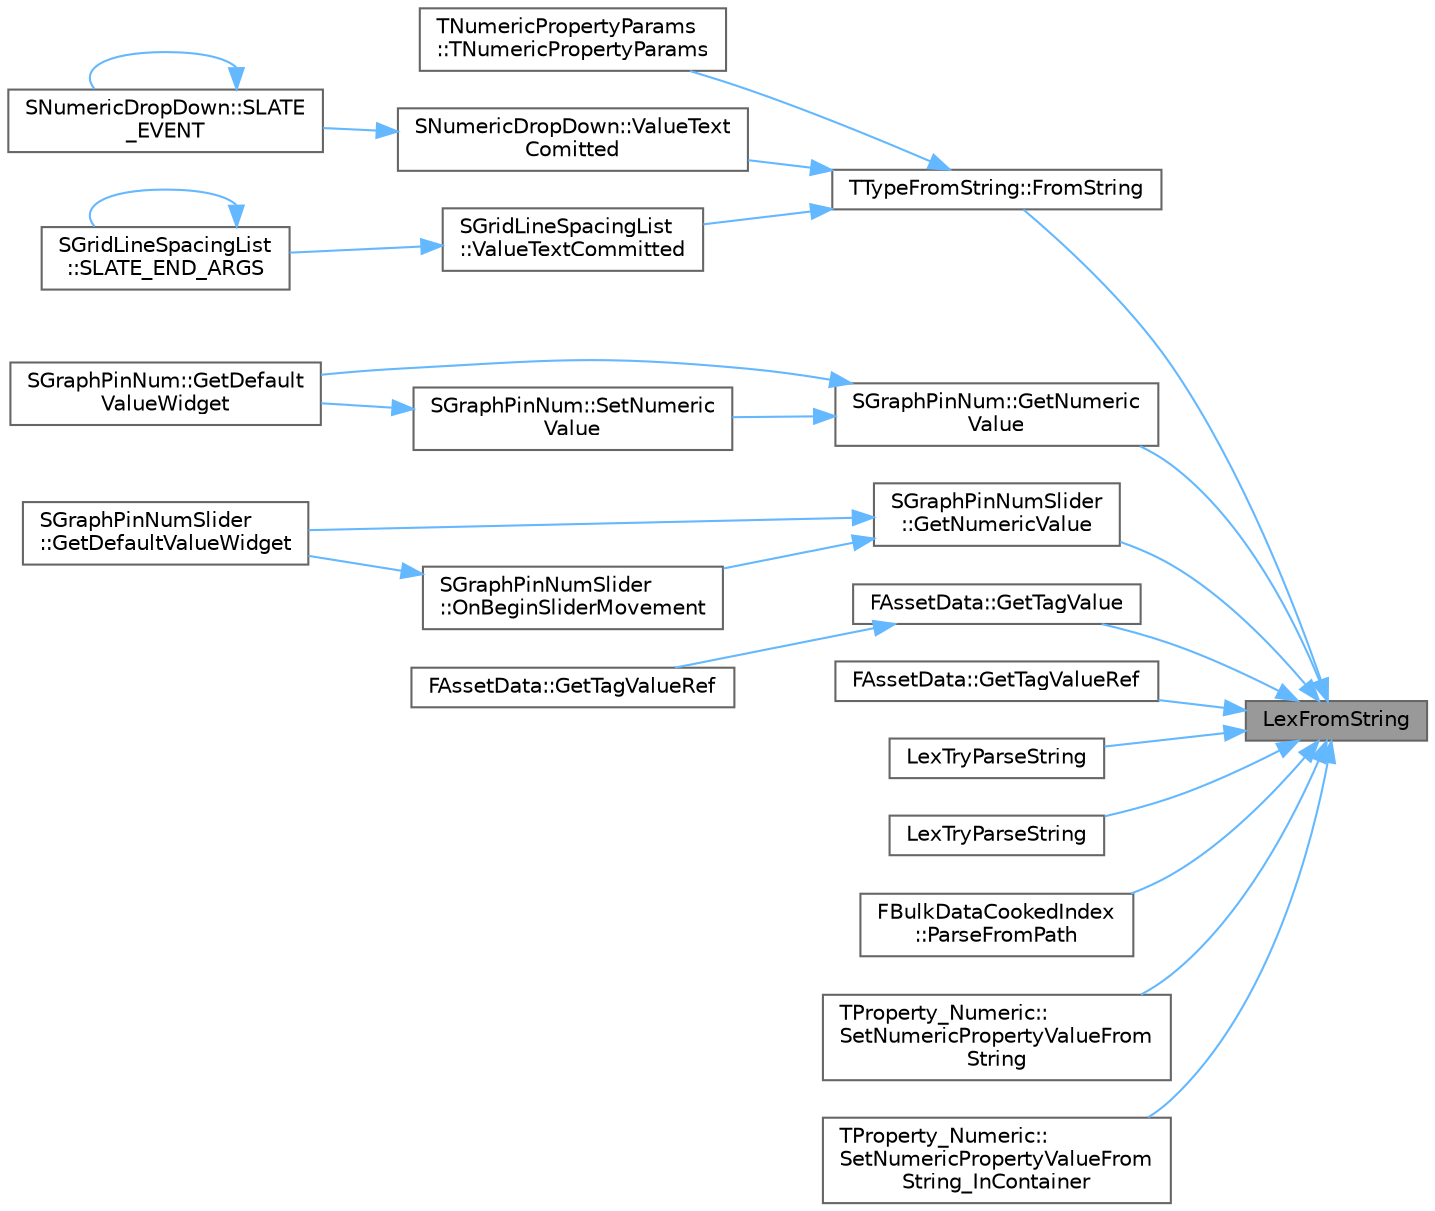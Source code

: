 digraph "LexFromString"
{
 // INTERACTIVE_SVG=YES
 // LATEX_PDF_SIZE
  bgcolor="transparent";
  edge [fontname=Helvetica,fontsize=10,labelfontname=Helvetica,labelfontsize=10];
  node [fontname=Helvetica,fontsize=10,shape=box,height=0.2,width=0.4];
  rankdir="RL";
  Node1 [id="Node000001",label="LexFromString",height=0.2,width=0.4,color="gray40", fillcolor="grey60", style="filled", fontcolor="black",tooltip=" "];
  Node1 -> Node2 [id="edge1_Node000001_Node000002",dir="back",color="steelblue1",style="solid",tooltip=" "];
  Node2 [id="Node000002",label="TTypeFromString::FromString",height=0.2,width=0.4,color="grey40", fillcolor="white", style="filled",URL="$de/d41/structTTypeFromString.html#aa2a80563f28b6c06054e2ddd80173431",tooltip=" "];
  Node2 -> Node3 [id="edge2_Node000002_Node000003",dir="back",color="steelblue1",style="solid",tooltip=" "];
  Node3 [id="Node000003",label="TNumericPropertyParams\l::TNumericPropertyParams",height=0.2,width=0.4,color="grey40", fillcolor="white", style="filled",URL="$d5/db3/structTNumericPropertyParams.html#a2e7c193623ea71f30c64c67e6b8c4bb7",tooltip=" "];
  Node2 -> Node4 [id="edge3_Node000002_Node000004",dir="back",color="steelblue1",style="solid",tooltip=" "];
  Node4 [id="Node000004",label="SNumericDropDown::ValueText\lComitted",height=0.2,width=0.4,color="grey40", fillcolor="white", style="filled",URL="$d0/d12/classSNumericDropDown.html#a5fe4d1f17ccc28c3f473294d120e2cf0",tooltip=" "];
  Node4 -> Node5 [id="edge4_Node000004_Node000005",dir="back",color="steelblue1",style="solid",tooltip=" "];
  Node5 [id="Node000005",label="SNumericDropDown::SLATE\l_EVENT",height=0.2,width=0.4,color="grey40", fillcolor="white", style="filled",URL="$d0/d12/classSNumericDropDown.html#abefa20abaf090174b1a7956798a4bea4",tooltip="The callback for when the value changes."];
  Node5 -> Node5 [id="edge5_Node000005_Node000005",dir="back",color="steelblue1",style="solid",tooltip=" "];
  Node2 -> Node6 [id="edge6_Node000002_Node000006",dir="back",color="steelblue1",style="solid",tooltip=" "];
  Node6 [id="Node000006",label="SGridLineSpacingList\l::ValueTextCommitted",height=0.2,width=0.4,color="grey40", fillcolor="white", style="filled",URL="$da/d6b/classSGridLineSpacingList.html#aa9688a2cae88121aae0ef7d63bc3e329",tooltip=" "];
  Node6 -> Node7 [id="edge7_Node000006_Node000007",dir="back",color="steelblue1",style="solid",tooltip=" "];
  Node7 [id="Node000007",label="SGridLineSpacingList\l::SLATE_END_ARGS",height=0.2,width=0.4,color="grey40", fillcolor="white", style="filled",URL="$da/d6b/classSGridLineSpacingList.html#a5bb7cffc7fd25f53157c2f1671096ac5",tooltip=" "];
  Node7 -> Node7 [id="edge8_Node000007_Node000007",dir="back",color="steelblue1",style="solid",tooltip=" "];
  Node1 -> Node8 [id="edge9_Node000001_Node000008",dir="back",color="steelblue1",style="solid",tooltip=" "];
  Node8 [id="Node000008",label="SGraphPinNum::GetNumeric\lValue",height=0.2,width=0.4,color="grey40", fillcolor="white", style="filled",URL="$db/d79/classSGraphPinNum.html#a10c4870efd72a597595b3053b048d741",tooltip=" "];
  Node8 -> Node9 [id="edge10_Node000008_Node000009",dir="back",color="steelblue1",style="solid",tooltip=" "];
  Node9 [id="Node000009",label="SGraphPinNum::GetDefault\lValueWidget",height=0.2,width=0.4,color="grey40", fillcolor="white", style="filled",URL="$db/d79/classSGraphPinNum.html#a621cd1e2f9fe22936f2e79dacd7fb0b9",tooltip="Build the widget we should put into the 'default value' space, shown when nothing connected."];
  Node8 -> Node10 [id="edge11_Node000008_Node000010",dir="back",color="steelblue1",style="solid",tooltip=" "];
  Node10 [id="Node000010",label="SGraphPinNum::SetNumeric\lValue",height=0.2,width=0.4,color="grey40", fillcolor="white", style="filled",URL="$db/d79/classSGraphPinNum.html#ac27b6666b6b9f6d7aa69182c48226f8a",tooltip=" "];
  Node10 -> Node9 [id="edge12_Node000010_Node000009",dir="back",color="steelblue1",style="solid",tooltip=" "];
  Node1 -> Node11 [id="edge13_Node000001_Node000011",dir="back",color="steelblue1",style="solid",tooltip=" "];
  Node11 [id="Node000011",label="SGraphPinNumSlider\l::GetNumericValue",height=0.2,width=0.4,color="grey40", fillcolor="white", style="filled",URL="$d2/d92/classSGraphPinNumSlider.html#a09ac3a423cfdd8af3276d12062c681f8",tooltip=" "];
  Node11 -> Node12 [id="edge14_Node000011_Node000012",dir="back",color="steelblue1",style="solid",tooltip=" "];
  Node12 [id="Node000012",label="SGraphPinNumSlider\l::GetDefaultValueWidget",height=0.2,width=0.4,color="grey40", fillcolor="white", style="filled",URL="$d2/d92/classSGraphPinNumSlider.html#a2a70cd205829250c266951ef60333826",tooltip="Build the widget we should put into the 'default value' space, shown when nothing connected."];
  Node11 -> Node13 [id="edge15_Node000011_Node000013",dir="back",color="steelblue1",style="solid",tooltip=" "];
  Node13 [id="Node000013",label="SGraphPinNumSlider\l::OnBeginSliderMovement",height=0.2,width=0.4,color="grey40", fillcolor="white", style="filled",URL="$d2/d92/classSGraphPinNumSlider.html#aab8d3a5b18576e187ddcb4d5c467d175",tooltip="Called when the slider begins to move."];
  Node13 -> Node12 [id="edge16_Node000013_Node000012",dir="back",color="steelblue1",style="solid",tooltip=" "];
  Node1 -> Node14 [id="edge17_Node000001_Node000014",dir="back",color="steelblue1",style="solid",tooltip=" "];
  Node14 [id="Node000014",label="FAssetData::GetTagValue",height=0.2,width=0.4,color="grey40", fillcolor="white", style="filled",URL="$dd/dc3/structFAssetData.html#ad7855f43f960723a863c81d5eb8f71f6",tooltip="Try and get the value associated with the given tag as a type converted value."];
  Node14 -> Node15 [id="edge18_Node000014_Node000015",dir="back",color="steelblue1",style="solid",tooltip=" "];
  Node15 [id="Node000015",label="FAssetData::GetTagValueRef",height=0.2,width=0.4,color="grey40", fillcolor="white", style="filled",URL="$dd/dc3/structFAssetData.html#a3c1a89671fd975106e7d17cb8c5b9709",tooltip=" "];
  Node1 -> Node16 [id="edge19_Node000001_Node000016",dir="back",color="steelblue1",style="solid",tooltip=" "];
  Node16 [id="Node000016",label="FAssetData::GetTagValueRef",height=0.2,width=0.4,color="grey40", fillcolor="white", style="filled",URL="$dd/dc3/structFAssetData.html#a992cf6998ab2507792089e1defd2c6a6",tooltip="Try and get the value associated with the given tag as a type converted value, or an empty value if i..."];
  Node1 -> Node17 [id="edge20_Node000001_Node000017",dir="back",color="steelblue1",style="solid",tooltip=" "];
  Node17 [id="Node000017",label="LexTryParseString",height=0.2,width=0.4,color="grey40", fillcolor="white", style="filled",URL="$d5/dba/UnrealString_8h.html#a7322133134b47450ff7466c05f1dfdc1",tooltip="Try and parse a bool - always returns true."];
  Node1 -> Node18 [id="edge21_Node000001_Node000018",dir="back",color="steelblue1",style="solid",tooltip=" "];
  Node18 [id="Node000018",label="LexTryParseString",height=0.2,width=0.4,color="grey40", fillcolor="white", style="filled",URL="$d5/dba/UnrealString_8h.html#acae8ccb14a6223581383e51eda811ebd",tooltip="Parse a string into this type, returning whether it was successful."];
  Node1 -> Node19 [id="edge22_Node000001_Node000019",dir="back",color="steelblue1",style="solid",tooltip=" "];
  Node19 [id="Node000019",label="FBulkDataCookedIndex\l::ParseFromPath",height=0.2,width=0.4,color="grey40", fillcolor="white", style="filled",URL="$d1/d80/classFBulkDataCookedIndex.html#a9535da5f11d0c4e6a8c35dc59e6b2196",tooltip=" "];
  Node1 -> Node20 [id="edge23_Node000001_Node000020",dir="back",color="steelblue1",style="solid",tooltip=" "];
  Node20 [id="Node000020",label="TProperty_Numeric::\lSetNumericPropertyValueFrom\lString",height=0.2,width=0.4,color="grey40", fillcolor="white", style="filled",URL="$dc/d30/classTProperty__Numeric.html#a7909208a75025bd9770571b665d1659f",tooltip=" "];
  Node1 -> Node21 [id="edge24_Node000001_Node000021",dir="back",color="steelblue1",style="solid",tooltip=" "];
  Node21 [id="Node000021",label="TProperty_Numeric::\lSetNumericPropertyValueFrom\lString_InContainer",height=0.2,width=0.4,color="grey40", fillcolor="white", style="filled",URL="$dc/d30/classTProperty__Numeric.html#ab4b01e4e314cf15f8187f2163e170b88",tooltip=" "];
}
